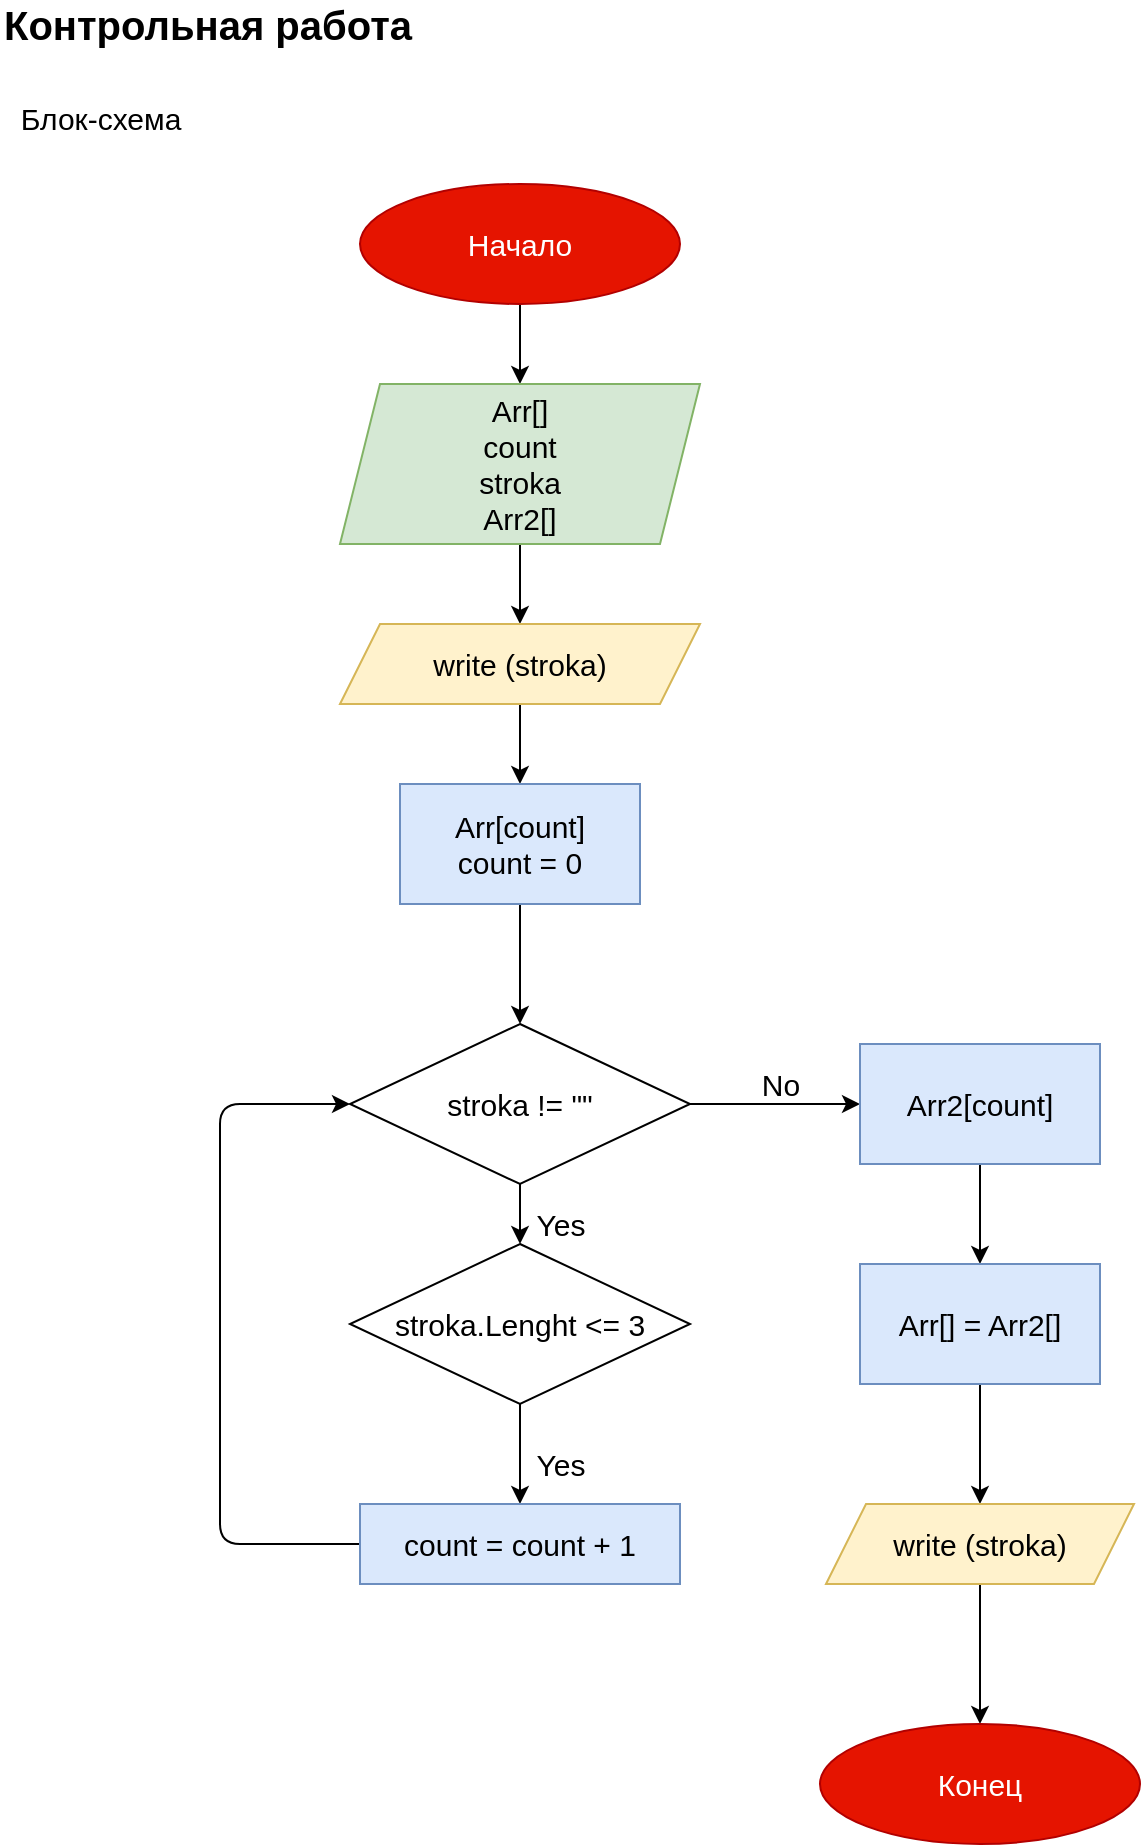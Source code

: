 <mxfile>
    <diagram id="JlGPm4oCeAu4oKcHNuBa" name="Страница 1">
        <mxGraphModel dx="553" dy="789" grid="1" gridSize="10" guides="1" tooltips="1" connect="1" arrows="1" fold="1" page="1" pageScale="1" pageWidth="827" pageHeight="1169" math="0" shadow="0">
            <root>
                <mxCell id="0"/>
                <mxCell id="1" parent="0"/>
                <mxCell id="4" value="&lt;span style=&quot;font-size: 20px&quot;&gt;&lt;b&gt;Контрольная работа&lt;/b&gt;&lt;/span&gt;" style="text;html=1;align=left;verticalAlign=middle;resizable=0;points=[];autosize=1;strokeColor=none;fillColor=none;fontSize=13;" vertex="1" parent="1">
                    <mxGeometry x="10" y="10" width="220" height="20" as="geometry"/>
                </mxCell>
                <mxCell id="5" value="&lt;span style=&quot;font-size: 15px&quot;&gt;Блок-схема&lt;br&gt;&lt;/span&gt;" style="text;html=1;align=center;verticalAlign=middle;resizable=0;points=[];autosize=1;strokeColor=none;fillColor=none;fontSize=20;" vertex="1" parent="1">
                    <mxGeometry x="10" y="50" width="100" height="30" as="geometry"/>
                </mxCell>
                <mxCell id="13" style="edgeStyle=none;html=1;exitX=0.5;exitY=1;exitDx=0;exitDy=0;entryX=0.5;entryY=0;entryDx=0;entryDy=0;fontSize=15;" edge="1" parent="1" source="6" target="7">
                    <mxGeometry relative="1" as="geometry"/>
                </mxCell>
                <mxCell id="6" value="Начало" style="ellipse;whiteSpace=wrap;html=1;fontSize=15;fillColor=#e51400;fontColor=#ffffff;strokeColor=#B20000;" vertex="1" parent="1">
                    <mxGeometry x="190" y="100" width="160" height="60" as="geometry"/>
                </mxCell>
                <mxCell id="14" style="edgeStyle=none;html=1;exitX=0.5;exitY=1;exitDx=0;exitDy=0;entryX=0.5;entryY=0;entryDx=0;entryDy=0;fontSize=15;" edge="1" parent="1" source="7" target="8">
                    <mxGeometry relative="1" as="geometry"/>
                </mxCell>
                <mxCell id="7" value="Arr[]&lt;br&gt;count&lt;br&gt;stroka&lt;br&gt;Arr2[]" style="shape=parallelogram;perimeter=parallelogramPerimeter;whiteSpace=wrap;html=1;fixedSize=1;fontSize=15;fillColor=#d5e8d4;strokeColor=#82b366;fontColor=#000000;" vertex="1" parent="1">
                    <mxGeometry x="180" y="200" width="180" height="80" as="geometry"/>
                </mxCell>
                <mxCell id="15" style="edgeStyle=none;html=1;exitX=0.5;exitY=1;exitDx=0;exitDy=0;entryX=0.5;entryY=0;entryDx=0;entryDy=0;fontSize=15;" edge="1" parent="1" source="8" target="9">
                    <mxGeometry relative="1" as="geometry"/>
                </mxCell>
                <mxCell id="8" value="write (stroka)" style="shape=parallelogram;perimeter=parallelogramPerimeter;whiteSpace=wrap;html=1;fixedSize=1;fontSize=15;fillColor=#fff2cc;strokeColor=#d6b656;fontColor=#000000;" vertex="1" parent="1">
                    <mxGeometry x="180" y="320" width="180" height="40" as="geometry"/>
                </mxCell>
                <mxCell id="16" style="edgeStyle=none;html=1;exitX=0.5;exitY=1;exitDx=0;exitDy=0;entryX=0.5;entryY=0;entryDx=0;entryDy=0;fontSize=15;" edge="1" parent="1" source="9" target="10">
                    <mxGeometry relative="1" as="geometry"/>
                </mxCell>
                <mxCell id="9" value="Arr[count]&lt;br&gt;count = 0" style="rounded=0;whiteSpace=wrap;html=1;fontSize=15;fillColor=#dae8fc;strokeColor=#6c8ebf;fontColor=#000000;" vertex="1" parent="1">
                    <mxGeometry x="210" y="400" width="120" height="60" as="geometry"/>
                </mxCell>
                <mxCell id="17" style="edgeStyle=none;html=1;exitX=0.5;exitY=1;exitDx=0;exitDy=0;entryX=0.5;entryY=0;entryDx=0;entryDy=0;fontSize=15;" edge="1" parent="1" source="10" target="11">
                    <mxGeometry relative="1" as="geometry"/>
                </mxCell>
                <mxCell id="33" style="edgeStyle=orthogonalEdgeStyle;html=1;exitX=1;exitY=0.5;exitDx=0;exitDy=0;entryX=0;entryY=0.5;entryDx=0;entryDy=0;fontSize=15;" edge="1" parent="1" source="10" target="29">
                    <mxGeometry relative="1" as="geometry"/>
                </mxCell>
                <mxCell id="10" value="stroka != &quot;&quot;" style="rhombus;whiteSpace=wrap;html=1;fontSize=15;" vertex="1" parent="1">
                    <mxGeometry x="185" y="520" width="170" height="80" as="geometry"/>
                </mxCell>
                <mxCell id="18" style="edgeStyle=orthogonalEdgeStyle;html=1;exitX=0.5;exitY=1;exitDx=0;exitDy=0;entryX=0.5;entryY=0;entryDx=0;entryDy=0;fontSize=15;" edge="1" parent="1" source="11" target="12">
                    <mxGeometry relative="1" as="geometry"/>
                </mxCell>
                <mxCell id="11" value="stroka.Lenght &amp;lt;= 3" style="rhombus;whiteSpace=wrap;html=1;fontSize=15;" vertex="1" parent="1">
                    <mxGeometry x="185" y="630" width="170" height="80" as="geometry"/>
                </mxCell>
                <mxCell id="28" style="edgeStyle=orthogonalEdgeStyle;html=1;exitX=0;exitY=0.5;exitDx=0;exitDy=0;entryX=0;entryY=0.5;entryDx=0;entryDy=0;fontSize=15;" edge="1" parent="1" source="12" target="10">
                    <mxGeometry relative="1" as="geometry">
                        <Array as="points">
                            <mxPoint x="120" y="780"/>
                            <mxPoint x="120" y="560"/>
                        </Array>
                    </mxGeometry>
                </mxCell>
                <mxCell id="12" value="count = count + 1" style="rounded=0;whiteSpace=wrap;html=1;fontSize=15;fillColor=#dae8fc;strokeColor=#6c8ebf;fontColor=#000000;" vertex="1" parent="1">
                    <mxGeometry x="190" y="760" width="160" height="40" as="geometry"/>
                </mxCell>
                <mxCell id="19" value="Yes" style="text;html=1;align=center;verticalAlign=middle;resizable=0;points=[];autosize=1;strokeColor=none;fillColor=none;fontSize=15;" vertex="1" parent="1">
                    <mxGeometry x="270" y="610" width="40" height="20" as="geometry"/>
                </mxCell>
                <mxCell id="20" value="Yes" style="text;html=1;align=center;verticalAlign=middle;resizable=0;points=[];autosize=1;strokeColor=none;fillColor=none;fontSize=15;" vertex="1" parent="1">
                    <mxGeometry x="270" y="730" width="40" height="20" as="geometry"/>
                </mxCell>
                <mxCell id="34" style="edgeStyle=orthogonalEdgeStyle;html=1;exitX=0.5;exitY=1;exitDx=0;exitDy=0;entryX=0.5;entryY=0;entryDx=0;entryDy=0;fontSize=15;" edge="1" parent="1" source="29" target="30">
                    <mxGeometry relative="1" as="geometry"/>
                </mxCell>
                <mxCell id="29" value="Arr2[count]" style="rounded=0;whiteSpace=wrap;html=1;fontSize=15;fillColor=#dae8fc;strokeColor=#6c8ebf;fontColor=#000000;" vertex="1" parent="1">
                    <mxGeometry x="440" y="530" width="120" height="60" as="geometry"/>
                </mxCell>
                <mxCell id="36" style="edgeStyle=orthogonalEdgeStyle;html=1;exitX=0.5;exitY=1;exitDx=0;exitDy=0;entryX=0.5;entryY=0;entryDx=0;entryDy=0;fontSize=15;" edge="1" parent="1" source="30" target="31">
                    <mxGeometry relative="1" as="geometry"/>
                </mxCell>
                <mxCell id="30" value="Arr[] = Arr2[]" style="rounded=0;whiteSpace=wrap;html=1;fontSize=15;fillColor=#dae8fc;strokeColor=#6c8ebf;fontColor=#000000;" vertex="1" parent="1">
                    <mxGeometry x="440" y="640" width="120" height="60" as="geometry"/>
                </mxCell>
                <mxCell id="37" style="edgeStyle=orthogonalEdgeStyle;html=1;exitX=0.5;exitY=1;exitDx=0;exitDy=0;entryX=0.5;entryY=0;entryDx=0;entryDy=0;fontSize=15;" edge="1" parent="1" source="31" target="32">
                    <mxGeometry relative="1" as="geometry"/>
                </mxCell>
                <mxCell id="31" value="write (stroka)" style="shape=parallelogram;perimeter=parallelogramPerimeter;whiteSpace=wrap;html=1;fixedSize=1;fontSize=15;fillColor=#fff2cc;strokeColor=#d6b656;fontColor=#000000;" vertex="1" parent="1">
                    <mxGeometry x="423" y="760" width="154" height="40" as="geometry"/>
                </mxCell>
                <mxCell id="32" value="Конец" style="ellipse;whiteSpace=wrap;html=1;fontSize=15;fillColor=#e51400;fontColor=#ffffff;strokeColor=#B20000;" vertex="1" parent="1">
                    <mxGeometry x="420" y="870" width="160" height="60" as="geometry"/>
                </mxCell>
                <mxCell id="35" value="No" style="text;html=1;align=center;verticalAlign=middle;resizable=0;points=[];autosize=1;strokeColor=none;fillColor=none;fontSize=15;" vertex="1" parent="1">
                    <mxGeometry x="385" y="540" width="30" height="20" as="geometry"/>
                </mxCell>
            </root>
        </mxGraphModel>
    </diagram>
</mxfile>